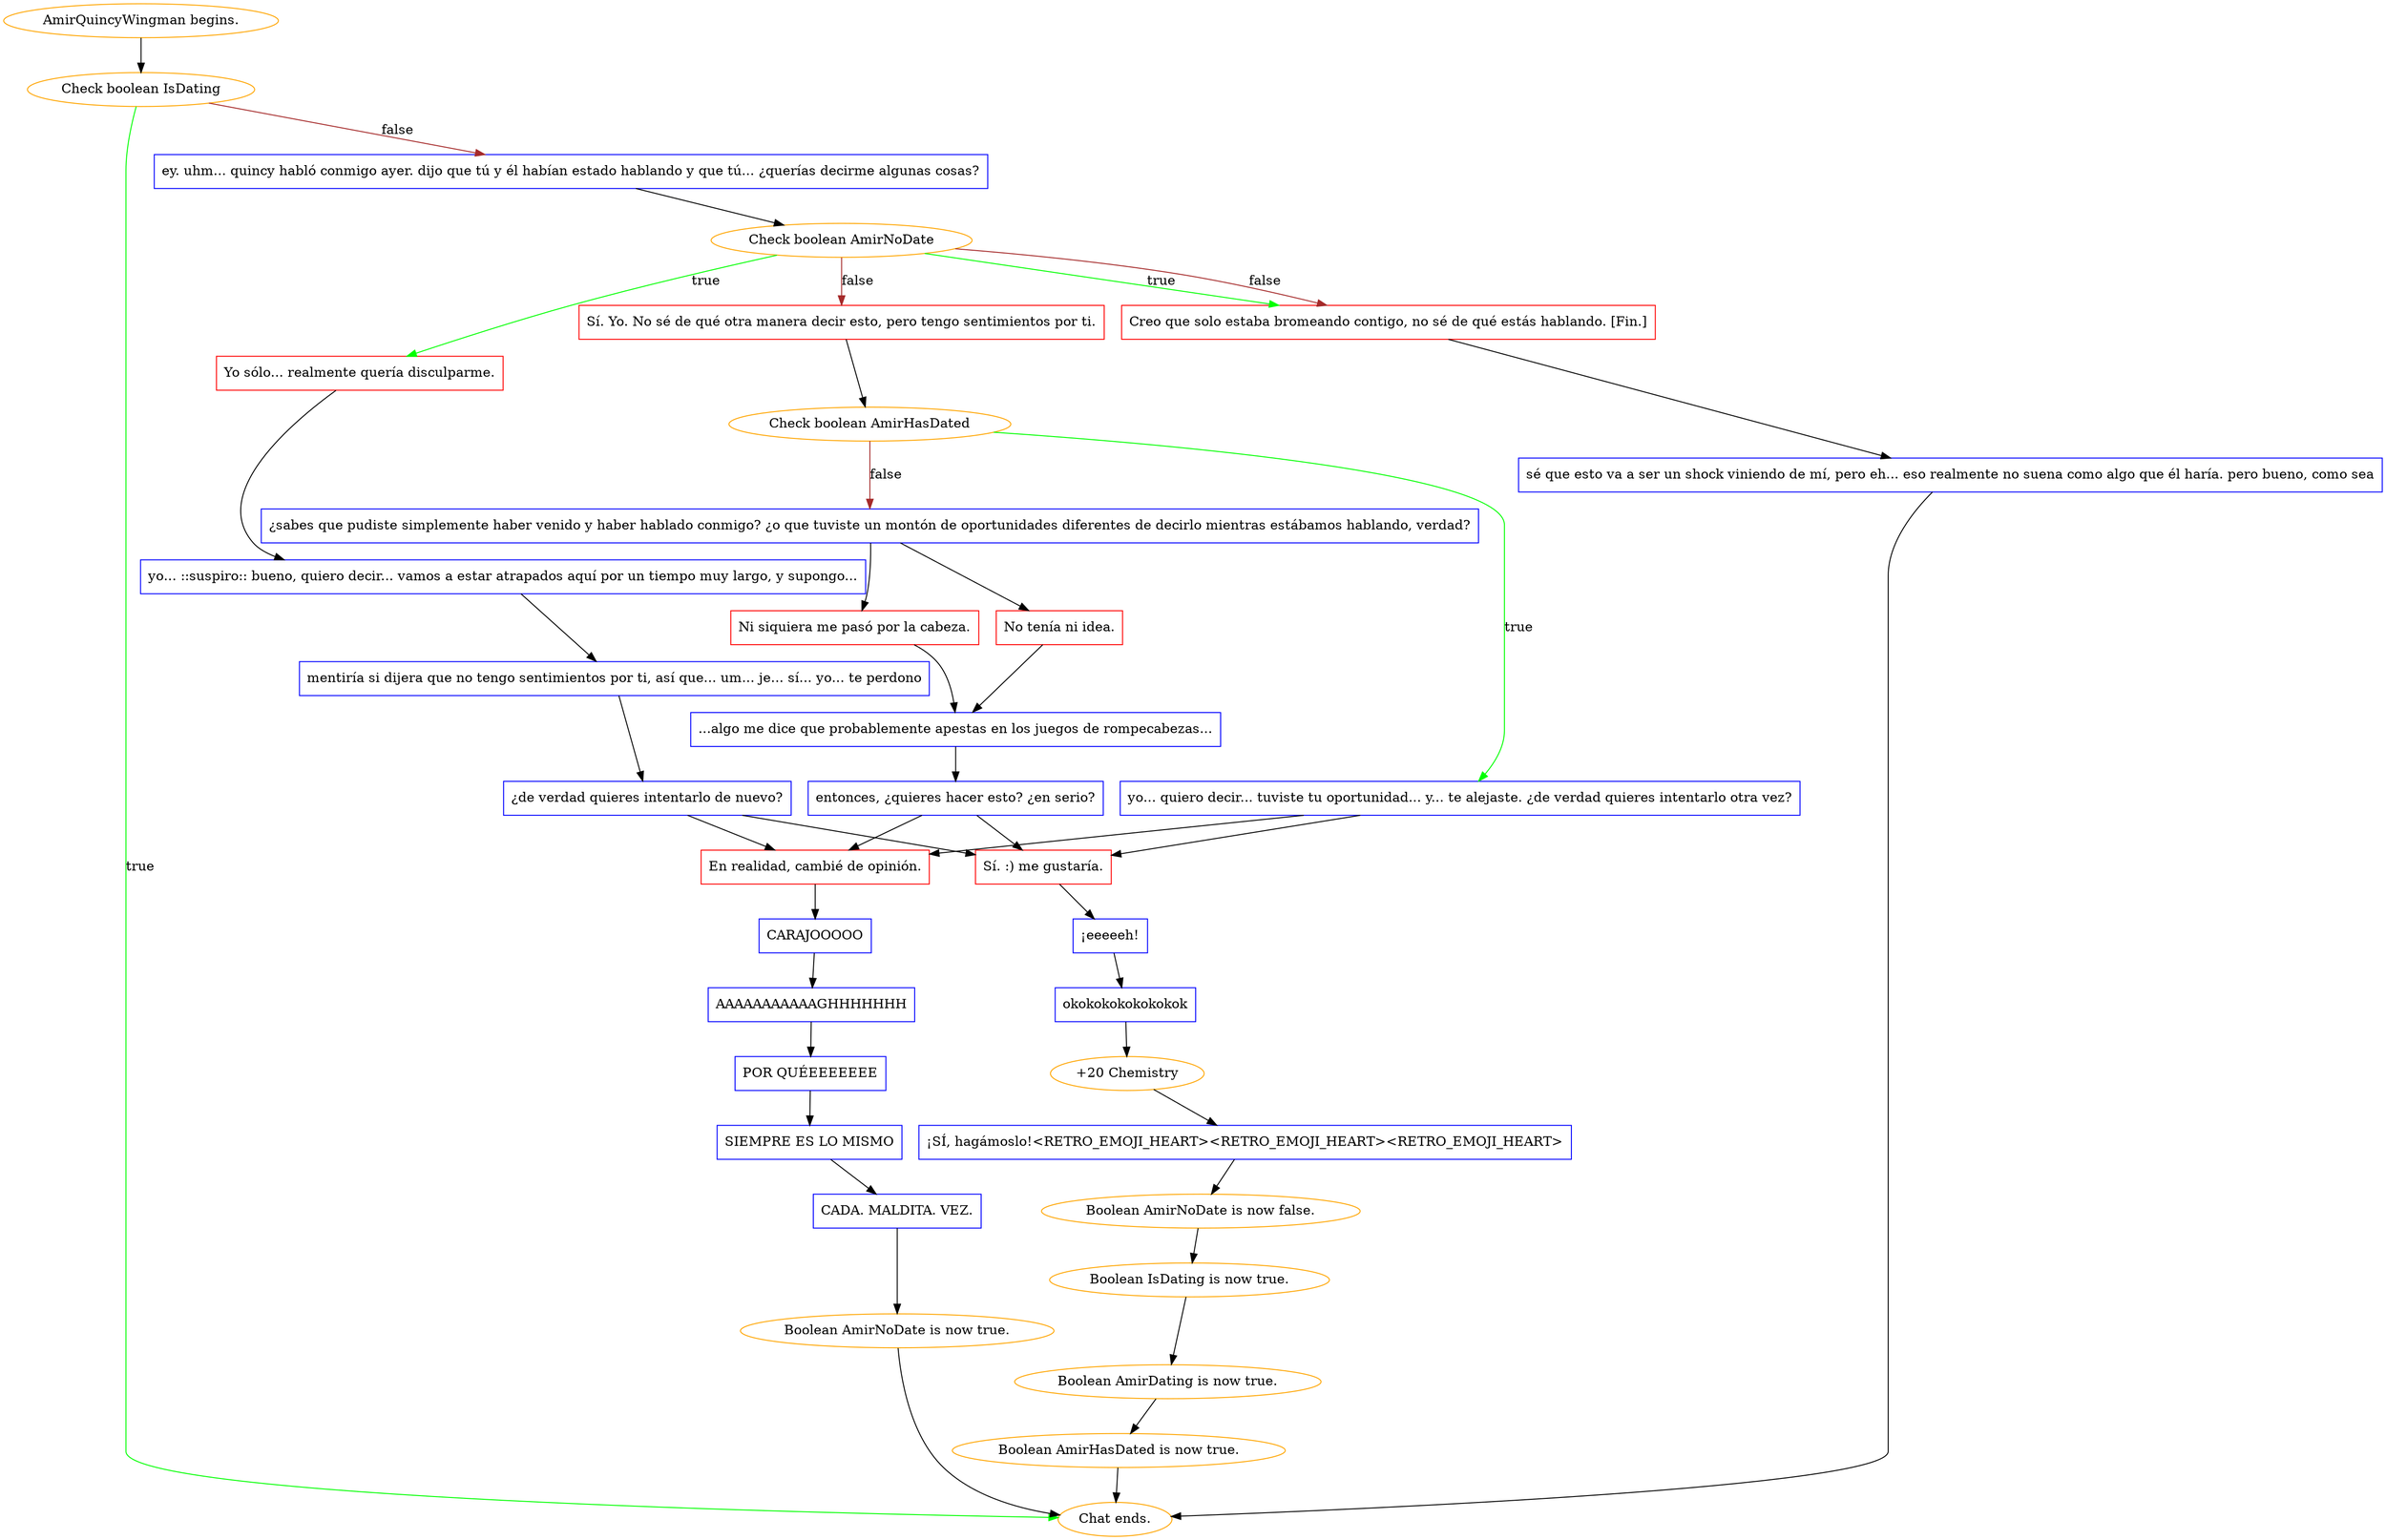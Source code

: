 digraph {
	"AmirQuincyWingman begins." [color=orange];
		"AmirQuincyWingman begins." -> j2651217478;
	j2651217478 [label="Check boolean IsDating",color=orange];
		j2651217478 -> "Chat ends." [label=true,color=green];
		j2651217478 -> j1743694448 [label=false,color=brown];
	"Chat ends." [color=orange];
	j1743694448 [label="ey. uhm... quincy habló conmigo ayer. dijo que tú y él habían estado hablando y que tú... ¿querías decirme algunas cosas?",shape=box,color=blue];
		j1743694448 -> j3947516618;
	j3947516618 [label="Check boolean AmirNoDate",color=orange];
		j3947516618 -> j3366066519 [label=true,color=green];
		j3947516618 -> j381307748 [label=true,color=green];
		j3947516618 -> j3842290071 [label=false,color=brown];
		j3947516618 -> j381307748 [label=false,color=brown];
	j3366066519 [label="Yo sólo... realmente quería disculparme.",shape=box,color=red];
		j3366066519 -> j4067037509;
	j381307748 [label="Creo que solo estaba bromeando contigo, no sé de qué estás hablando. [Fin.]",shape=box,color=red];
		j381307748 -> j1863376937;
	j3842290071 [label="Sí. Yo. No sé de qué otra manera decir esto, pero tengo sentimientos por ti.",shape=box,color=red];
		j3842290071 -> j1238065800;
	j4067037509 [label="yo... ::suspiro:: bueno, quiero decir... vamos a estar atrapados aquí por un tiempo muy largo, y supongo...",shape=box,color=blue];
		j4067037509 -> j3867395083;
	j1863376937 [label="sé que esto va a ser un shock viniendo de mí, pero eh... eso realmente no suena como algo que él haría. pero bueno, como sea",shape=box,color=blue];
		j1863376937 -> "Chat ends.";
	j1238065800 [label="Check boolean AmirHasDated",color=orange];
		j1238065800 -> j4124725286 [label=true,color=green];
		j1238065800 -> j853943855 [label=false,color=brown];
	j3867395083 [label="mentiría si dijera que no tengo sentimientos por ti, así que... um... je... sí... yo... te perdono",shape=box,color=blue];
		j3867395083 -> j606239105;
	j4124725286 [label="yo... quiero decir... tuviste tu oportunidad... y... te alejaste. ¿de verdad quieres intentarlo otra vez?",shape=box,color=blue];
		j4124725286 -> j3016788185;
		j4124725286 -> j913555214;
	j853943855 [label="¿sabes que pudiste simplemente haber venido y haber hablado conmigo? ¿o que tuviste un montón de oportunidades diferentes de decirlo mientras estábamos hablando, verdad?",shape=box,color=blue];
		j853943855 -> j1155968018;
		j853943855 -> j2791966648;
	j606239105 [label="¿de verdad quieres intentarlo de nuevo?",shape=box,color=blue];
		j606239105 -> j3016788185;
		j606239105 -> j913555214;
	j3016788185 [label="Sí. :) me gustaría.",shape=box,color=red];
		j3016788185 -> j2525641380;
	j913555214 [label="En realidad, cambié de opinión.",shape=box,color=red];
		j913555214 -> j1808117946;
	j1155968018 [label="No tenía ni idea.",shape=box,color=red];
		j1155968018 -> j1328878247;
	j2791966648 [label="Ni siquiera me pasó por la cabeza.",shape=box,color=red];
		j2791966648 -> j1328878247;
	j2525641380 [label="¡eeeeeh!",shape=box,color=blue];
		j2525641380 -> j82010720;
	j1808117946 [label="CARAJOOOOO",shape=box,color=blue];
		j1808117946 -> j720486047;
	j1328878247 [label="...algo me dice que probablemente apestas en los juegos de rompecabezas...",shape=box,color=blue];
		j1328878247 -> j719802998;
	j82010720 [label="okokokokokokokok",shape=box,color=blue];
		j82010720 -> j2684623316;
	j720486047 [label="AAAAAAAAAAAGHHHHHHH",shape=box,color=blue];
		j720486047 -> j19193371;
	j719802998 [label="entonces, ¿quieres hacer esto? ¿en serio?",shape=box,color=blue];
		j719802998 -> j3016788185;
		j719802998 -> j913555214;
	j2684623316 [label="+20 Chemistry",color=orange];
		j2684623316 -> j919192805;
	j19193371 [label="POR QUÉEEEEEEE",shape=box,color=blue];
		j19193371 -> j996173141;
	j919192805 [label="¡SÍ, hagámoslo!<RETRO_EMOJI_HEART><RETRO_EMOJI_HEART><RETRO_EMOJI_HEART>",shape=box,color=blue];
		j919192805 -> j1639322704;
	j996173141 [label="SIEMPRE ES LO MISMO",shape=box,color=blue];
		j996173141 -> j2052614140;
	j1639322704 [label="Boolean AmirNoDate is now false.",color=orange];
		j1639322704 -> j3811959397;
	j2052614140 [label="CADA. MALDITA. VEZ.",shape=box,color=blue];
		j2052614140 -> j2322051913;
	j3811959397 [label="Boolean IsDating is now true.",color=orange];
		j3811959397 -> j718834166;
	j2322051913 [label="Boolean AmirNoDate is now true.",color=orange];
		j2322051913 -> "Chat ends.";
	j718834166 [label="Boolean AmirDating is now true.",color=orange];
		j718834166 -> j413995954;
	j413995954 [label="Boolean AmirHasDated is now true.",color=orange];
		j413995954 -> "Chat ends.";
}